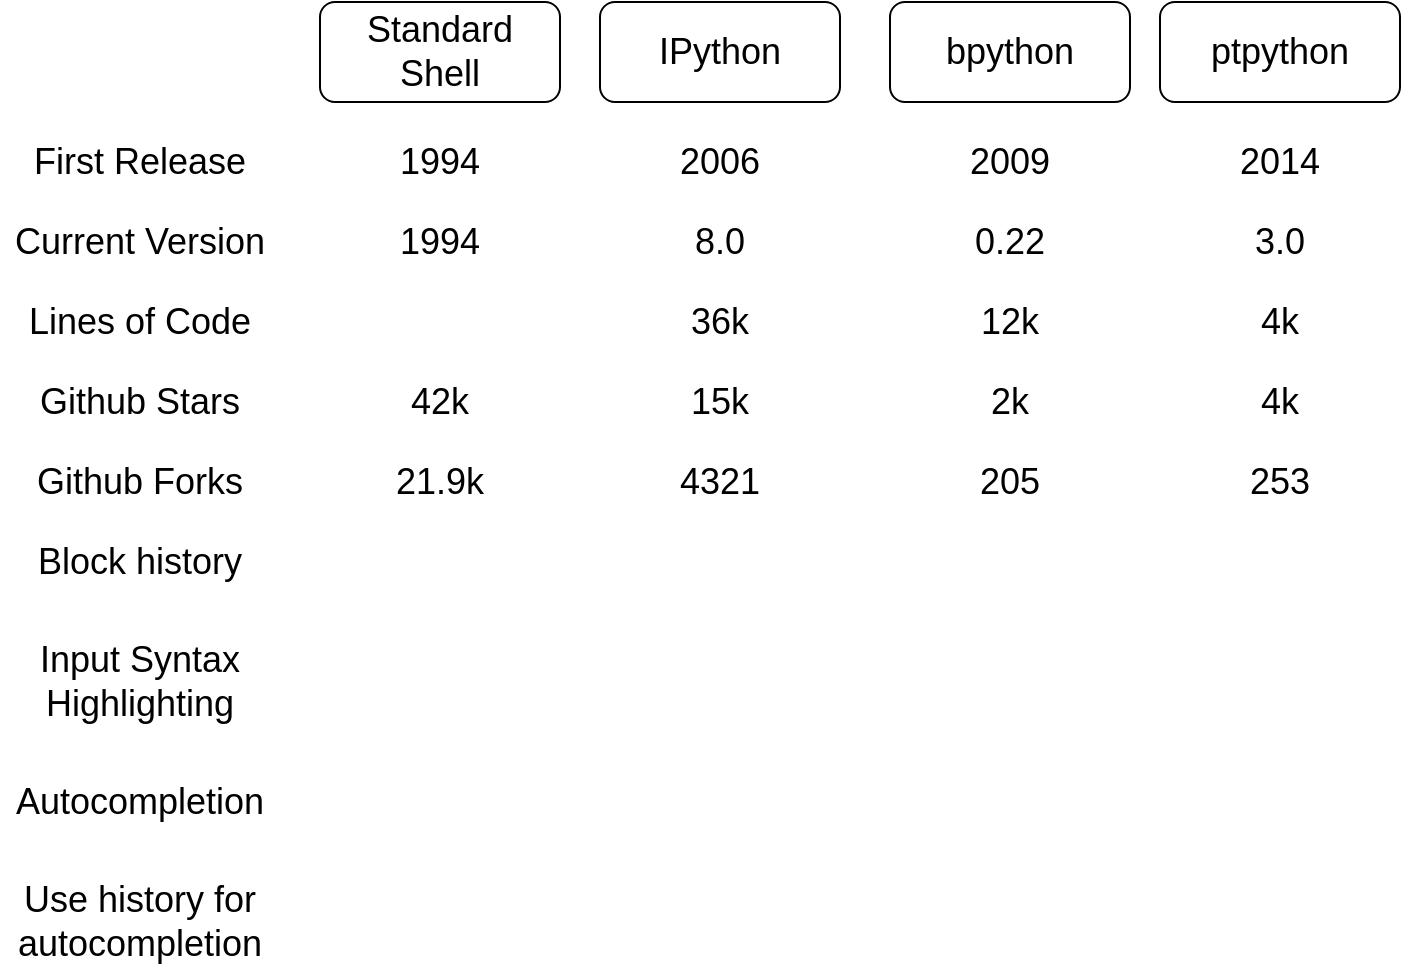 <mxfile version="16.6.1" type="device"><diagram id="uaQVuqtzMp2UNu8fRlG6" name="Page-1"><mxGraphModel dx="1109" dy="662" grid="1" gridSize="10" guides="1" tooltips="1" connect="1" arrows="1" fold="1" page="1" pageScale="1" pageWidth="827" pageHeight="1169" math="0" shadow="0"><root><mxCell id="0"/><mxCell id="1" parent="0"/><mxCell id="0cn6hSBv4ohAIq8yedQ_-1" value="&lt;font style=&quot;font-size: 18px&quot;&gt;Standard&lt;br&gt;Shell&lt;/font&gt;" style="rounded=1;whiteSpace=wrap;html=1;" parent="1" vertex="1"><mxGeometry x="260" y="60" width="120" height="50" as="geometry"/></mxCell><mxCell id="0cn6hSBv4ohAIq8yedQ_-2" value="&lt;span style=&quot;font-size: 18px&quot;&gt;IPython&lt;/span&gt;" style="rounded=1;whiteSpace=wrap;html=1;" parent="1" vertex="1"><mxGeometry x="400" y="60" width="120" height="50" as="geometry"/></mxCell><mxCell id="0cn6hSBv4ohAIq8yedQ_-3" value="&lt;span style=&quot;font-size: 18px&quot;&gt;bpython&lt;/span&gt;" style="rounded=1;whiteSpace=wrap;html=1;" parent="1" vertex="1"><mxGeometry x="545" y="60" width="120" height="50" as="geometry"/></mxCell><mxCell id="0cn6hSBv4ohAIq8yedQ_-4" value="&lt;span style=&quot;font-size: 18px&quot;&gt;ptpython&lt;/span&gt;" style="rounded=1;whiteSpace=wrap;html=1;" parent="1" vertex="1"><mxGeometry x="680" y="60" width="120" height="50" as="geometry"/></mxCell><mxCell id="0cn6hSBv4ohAIq8yedQ_-5" value="Block history" style="text;html=1;strokeColor=none;fillColor=none;align=center;verticalAlign=middle;whiteSpace=wrap;rounded=0;fontSize=18;" parent="1" vertex="1"><mxGeometry x="100" y="320" width="140" height="40" as="geometry"/></mxCell><mxCell id="0cn6hSBv4ohAIq8yedQ_-6" value="" style="shape=image;html=1;verticalAlign=top;verticalLabelPosition=bottom;labelBackgroundColor=#ffffff;imageAspect=0;aspect=fixed;image=https://cdn4.iconfinder.com/data/icons/icocentre-free-icons/114/f-cross_256-128.png;fontSize=18;" parent="1" vertex="1"><mxGeometry x="300" y="320" width="40" height="40" as="geometry"/></mxCell><mxCell id="0cn6hSBv4ohAIq8yedQ_-7" value="" style="shape=image;html=1;verticalAlign=top;verticalLabelPosition=bottom;labelBackgroundColor=#ffffff;imageAspect=0;aspect=fixed;image=https://cdn2.iconfinder.com/data/icons/onebit/PNG/onebit_45.png;fontSize=18;" parent="1" vertex="1"><mxGeometry x="440" y="440" width="40" height="40" as="geometry"/></mxCell><mxCell id="0cn6hSBv4ohAIq8yedQ_-8" value="" style="shape=image;html=1;verticalAlign=top;verticalLabelPosition=bottom;labelBackgroundColor=#ffffff;imageAspect=0;aspect=fixed;image=https://cdn2.iconfinder.com/data/icons/crystalproject/128x128/apps/keditbookmarks.png;fontSize=18;" parent="1" vertex="1"><mxGeometry x="585" y="440" width="40" height="40" as="geometry"/></mxCell><mxCell id="0cn6hSBv4ohAIq8yedQ_-9" value="" style="shape=image;html=1;verticalAlign=top;verticalLabelPosition=bottom;labelBackgroundColor=#ffffff;imageAspect=0;aspect=fixed;image=https://cdn2.iconfinder.com/data/icons/crystalproject/128x128/apps/keditbookmarks.png;fontSize=18;" parent="1" vertex="1"><mxGeometry x="720" y="440" width="40" height="40" as="geometry"/></mxCell><mxCell id="0cn6hSBv4ohAIq8yedQ_-10" value="Autocompletion" style="text;html=1;strokeColor=none;fillColor=none;align=center;verticalAlign=middle;whiteSpace=wrap;rounded=0;fontSize=18;" parent="1" vertex="1"><mxGeometry x="100" y="440" width="140" height="40" as="geometry"/></mxCell><mxCell id="0cn6hSBv4ohAIq8yedQ_-12" value="" style="shape=image;html=1;verticalAlign=top;verticalLabelPosition=bottom;labelBackgroundColor=#ffffff;imageAspect=0;aspect=fixed;image=https://cdn2.iconfinder.com/data/icons/crystalproject/32x32/actions/agt_action_success.png;fontSize=18;" parent="1" vertex="1"><mxGeometry x="440" y="320" width="40" height="40" as="geometry"/></mxCell><mxCell id="0cn6hSBv4ohAIq8yedQ_-14" value="" style="shape=image;html=1;verticalAlign=top;verticalLabelPosition=bottom;labelBackgroundColor=#ffffff;imageAspect=0;aspect=fixed;image=https://cdn2.iconfinder.com/data/icons/crystalproject/32x32/actions/agt_action_success.png;fontSize=18;" parent="1" vertex="1"><mxGeometry x="720" y="320" width="40" height="40" as="geometry"/></mxCell><mxCell id="0cn6hSBv4ohAIq8yedQ_-15" value="" style="shape=image;html=1;verticalAlign=top;verticalLabelPosition=bottom;labelBackgroundColor=#ffffff;imageAspect=0;aspect=fixed;image=https://cdn4.iconfinder.com/data/icons/icocentre-free-icons/114/f-cross_256-128.png;fontSize=18;" parent="1" vertex="1"><mxGeometry x="300" y="440" width="40" height="40" as="geometry"/></mxCell><mxCell id="0cn6hSBv4ohAIq8yedQ_-16" value="Input Syntax Highlighting" style="text;html=1;strokeColor=none;fillColor=none;align=center;verticalAlign=middle;whiteSpace=wrap;rounded=0;fontSize=18;" parent="1" vertex="1"><mxGeometry x="100" y="380" width="140" height="40" as="geometry"/></mxCell><mxCell id="0cn6hSBv4ohAIq8yedQ_-17" value="" style="shape=image;html=1;verticalAlign=top;verticalLabelPosition=bottom;labelBackgroundColor=#ffffff;imageAspect=0;aspect=fixed;image=https://cdn4.iconfinder.com/data/icons/icocentre-free-icons/114/f-cross_256-128.png;fontSize=18;" parent="1" vertex="1"><mxGeometry x="300" y="380" width="40" height="40" as="geometry"/></mxCell><mxCell id="0cn6hSBv4ohAIq8yedQ_-18" value="" style="shape=image;html=1;verticalAlign=top;verticalLabelPosition=bottom;labelBackgroundColor=#ffffff;imageAspect=0;aspect=fixed;image=https://cdn2.iconfinder.com/data/icons/crystalproject/32x32/actions/agt_action_success.png;fontSize=18;" parent="1" vertex="1"><mxGeometry x="440" y="380" width="40" height="40" as="geometry"/></mxCell><mxCell id="0cn6hSBv4ohAIq8yedQ_-19" value="" style="shape=image;html=1;verticalAlign=top;verticalLabelPosition=bottom;labelBackgroundColor=#ffffff;imageAspect=0;aspect=fixed;image=https://cdn2.iconfinder.com/data/icons/crystalproject/32x32/actions/agt_action_success.png;fontSize=18;" parent="1" vertex="1"><mxGeometry x="585" y="380" width="40" height="40" as="geometry"/></mxCell><mxCell id="0cn6hSBv4ohAIq8yedQ_-20" value="" style="shape=image;html=1;verticalAlign=top;verticalLabelPosition=bottom;labelBackgroundColor=#ffffff;imageAspect=0;aspect=fixed;image=https://cdn2.iconfinder.com/data/icons/crystalproject/32x32/actions/agt_action_success.png;fontSize=18;" parent="1" vertex="1"><mxGeometry x="720" y="380" width="40" height="40" as="geometry"/></mxCell><mxCell id="0cn6hSBv4ohAIq8yedQ_-21" value="" style="shape=image;html=1;verticalAlign=top;verticalLabelPosition=bottom;labelBackgroundColor=#ffffff;imageAspect=0;aspect=fixed;image=https://cdn4.iconfinder.com/data/icons/icocentre-free-icons/114/f-cross_256-128.png;fontSize=18;" parent="1" vertex="1"><mxGeometry x="585" y="320" width="40" height="40" as="geometry"/></mxCell><mxCell id="0cn6hSBv4ohAIq8yedQ_-22" value="Github Stars" style="text;html=1;strokeColor=none;fillColor=none;align=center;verticalAlign=middle;whiteSpace=wrap;rounded=0;fontSize=18;" parent="1" vertex="1"><mxGeometry x="100" y="240" width="140" height="40" as="geometry"/></mxCell><mxCell id="0cn6hSBv4ohAIq8yedQ_-23" value="2k" style="text;html=1;strokeColor=none;fillColor=none;align=center;verticalAlign=middle;whiteSpace=wrap;rounded=0;fontSize=18;" parent="1" vertex="1"><mxGeometry x="580" y="240" width="50" height="40" as="geometry"/></mxCell><mxCell id="0cn6hSBv4ohAIq8yedQ_-24" value="4k" style="text;html=1;strokeColor=none;fillColor=none;align=center;verticalAlign=middle;whiteSpace=wrap;rounded=0;fontSize=18;" parent="1" vertex="1"><mxGeometry x="720" y="240" width="40" height="40" as="geometry"/></mxCell><mxCell id="0cn6hSBv4ohAIq8yedQ_-25" value="Github Forks" style="text;html=1;strokeColor=none;fillColor=none;align=center;verticalAlign=middle;whiteSpace=wrap;rounded=0;fontSize=18;" parent="1" vertex="1"><mxGeometry x="100" y="280" width="140" height="40" as="geometry"/></mxCell><mxCell id="0cn6hSBv4ohAIq8yedQ_-26" value="253" style="text;html=1;strokeColor=none;fillColor=none;align=center;verticalAlign=middle;whiteSpace=wrap;rounded=0;fontSize=18;" parent="1" vertex="1"><mxGeometry x="720" y="280" width="40" height="40" as="geometry"/></mxCell><mxCell id="0cn6hSBv4ohAIq8yedQ_-27" value="205" style="text;html=1;strokeColor=none;fillColor=none;align=center;verticalAlign=middle;whiteSpace=wrap;rounded=0;fontSize=18;" parent="1" vertex="1"><mxGeometry x="580" y="280" width="50" height="40" as="geometry"/></mxCell><mxCell id="0cn6hSBv4ohAIq8yedQ_-28" value="15k" style="text;html=1;strokeColor=none;fillColor=none;align=center;verticalAlign=middle;whiteSpace=wrap;rounded=0;fontSize=18;" parent="1" vertex="1"><mxGeometry x="435" y="240" width="50" height="40" as="geometry"/></mxCell><mxCell id="0cn6hSBv4ohAIq8yedQ_-29" value="4321" style="text;html=1;strokeColor=none;fillColor=none;align=center;verticalAlign=middle;whiteSpace=wrap;rounded=0;fontSize=18;" parent="1" vertex="1"><mxGeometry x="435" y="280" width="50" height="40" as="geometry"/></mxCell><mxCell id="0cn6hSBv4ohAIq8yedQ_-32" value="First Release" style="text;html=1;strokeColor=none;fillColor=none;align=center;verticalAlign=middle;whiteSpace=wrap;rounded=0;fontSize=18;" parent="1" vertex="1"><mxGeometry x="100" y="120" width="140" height="40" as="geometry"/></mxCell><mxCell id="0cn6hSBv4ohAIq8yedQ_-33" value="1994" style="text;html=1;strokeColor=none;fillColor=none;align=center;verticalAlign=middle;whiteSpace=wrap;rounded=0;fontSize=18;" parent="1" vertex="1"><mxGeometry x="295" y="120" width="50" height="40" as="geometry"/></mxCell><mxCell id="0cn6hSBv4ohAIq8yedQ_-34" value="2006" style="text;html=1;strokeColor=none;fillColor=none;align=center;verticalAlign=middle;whiteSpace=wrap;rounded=0;fontSize=18;" parent="1" vertex="1"><mxGeometry x="435" y="120" width="50" height="40" as="geometry"/></mxCell><mxCell id="0cn6hSBv4ohAIq8yedQ_-35" value="2009" style="text;html=1;strokeColor=none;fillColor=none;align=center;verticalAlign=middle;whiteSpace=wrap;rounded=0;fontSize=18;" parent="1" vertex="1"><mxGeometry x="580" y="120" width="50" height="40" as="geometry"/></mxCell><mxCell id="0cn6hSBv4ohAIq8yedQ_-36" value="2014" style="text;html=1;strokeColor=none;fillColor=none;align=center;verticalAlign=middle;whiteSpace=wrap;rounded=0;fontSize=18;" parent="1" vertex="1"><mxGeometry x="720" y="120" width="40" height="40" as="geometry"/></mxCell><mxCell id="0cn6hSBv4ohAIq8yedQ_-38" value="Current Version" style="text;html=1;strokeColor=none;fillColor=none;align=center;verticalAlign=middle;whiteSpace=wrap;rounded=0;fontSize=18;" parent="1" vertex="1"><mxGeometry x="100" y="160" width="140" height="40" as="geometry"/></mxCell><mxCell id="0cn6hSBv4ohAIq8yedQ_-39" value="1994" style="text;html=1;strokeColor=none;fillColor=none;align=center;verticalAlign=middle;whiteSpace=wrap;rounded=0;fontSize=18;" parent="1" vertex="1"><mxGeometry x="295" y="160" width="50" height="40" as="geometry"/></mxCell><mxCell id="0cn6hSBv4ohAIq8yedQ_-40" value="8.0" style="text;html=1;strokeColor=none;fillColor=none;align=center;verticalAlign=middle;whiteSpace=wrap;rounded=0;fontSize=18;" parent="1" vertex="1"><mxGeometry x="435" y="160" width="50" height="40" as="geometry"/></mxCell><mxCell id="0cn6hSBv4ohAIq8yedQ_-41" value="0.22" style="text;html=1;strokeColor=none;fillColor=none;align=center;verticalAlign=middle;whiteSpace=wrap;rounded=0;fontSize=18;" parent="1" vertex="1"><mxGeometry x="580" y="160" width="50" height="40" as="geometry"/></mxCell><mxCell id="0cn6hSBv4ohAIq8yedQ_-42" value="3.0" style="text;html=1;strokeColor=none;fillColor=none;align=center;verticalAlign=middle;whiteSpace=wrap;rounded=0;fontSize=18;" parent="1" vertex="1"><mxGeometry x="720" y="160" width="40" height="40" as="geometry"/></mxCell><mxCell id="0cn6hSBv4ohAIq8yedQ_-43" value="42k" style="text;html=1;strokeColor=none;fillColor=none;align=center;verticalAlign=middle;whiteSpace=wrap;rounded=0;fontSize=18;" parent="1" vertex="1"><mxGeometry x="295" y="240" width="50" height="40" as="geometry"/></mxCell><mxCell id="0cn6hSBv4ohAIq8yedQ_-44" value="21.9k" style="text;html=1;strokeColor=none;fillColor=none;align=center;verticalAlign=middle;whiteSpace=wrap;rounded=0;fontSize=18;" parent="1" vertex="1"><mxGeometry x="295" y="280" width="50" height="40" as="geometry"/></mxCell><mxCell id="0cn6hSBv4ohAIq8yedQ_-45" value="Lines of Code" style="text;html=1;strokeColor=none;fillColor=none;align=center;verticalAlign=middle;whiteSpace=wrap;rounded=0;fontSize=18;" parent="1" vertex="1"><mxGeometry x="100" y="200" width="140" height="40" as="geometry"/></mxCell><mxCell id="0cn6hSBv4ohAIq8yedQ_-46" value="4k" style="text;html=1;strokeColor=none;fillColor=none;align=center;verticalAlign=middle;whiteSpace=wrap;rounded=0;fontSize=18;" parent="1" vertex="1"><mxGeometry x="720" y="200" width="40" height="40" as="geometry"/></mxCell><mxCell id="0cn6hSBv4ohAIq8yedQ_-47" value="36k" style="text;html=1;strokeColor=none;fillColor=none;align=center;verticalAlign=middle;whiteSpace=wrap;rounded=0;fontSize=18;" parent="1" vertex="1"><mxGeometry x="440" y="200" width="40" height="40" as="geometry"/></mxCell><mxCell id="0cn6hSBv4ohAIq8yedQ_-48" value="12k" style="text;html=1;strokeColor=none;fillColor=none;align=center;verticalAlign=middle;whiteSpace=wrap;rounded=0;fontSize=18;" parent="1" vertex="1"><mxGeometry x="585" y="200" width="40" height="40" as="geometry"/></mxCell><mxCell id="7f8id62kOLPoZ81FmPBM-1" value="Use history for autocompletion" style="text;html=1;strokeColor=none;fillColor=none;align=center;verticalAlign=middle;whiteSpace=wrap;rounded=0;fontSize=18;" vertex="1" parent="1"><mxGeometry x="100" y="500" width="140" height="40" as="geometry"/></mxCell><mxCell id="7f8id62kOLPoZ81FmPBM-2" value="" style="shape=image;html=1;verticalAlign=top;verticalLabelPosition=bottom;labelBackgroundColor=#ffffff;imageAspect=0;aspect=fixed;image=https://cdn4.iconfinder.com/data/icons/icocentre-free-icons/114/f-cross_256-128.png;fontSize=18;" vertex="1" parent="1"><mxGeometry x="300" y="500" width="40" height="40" as="geometry"/></mxCell><mxCell id="7f8id62kOLPoZ81FmPBM-3" value="" style="shape=image;html=1;verticalAlign=top;verticalLabelPosition=bottom;labelBackgroundColor=#ffffff;imageAspect=0;aspect=fixed;image=https://cdn4.iconfinder.com/data/icons/icocentre-free-icons/114/f-cross_256-128.png;fontSize=18;" vertex="1" parent="1"><mxGeometry x="440" y="500" width="40" height="40" as="geometry"/></mxCell><mxCell id="7f8id62kOLPoZ81FmPBM-4" value="" style="shape=image;html=1;verticalAlign=top;verticalLabelPosition=bottom;labelBackgroundColor=#ffffff;imageAspect=0;aspect=fixed;image=https://cdn2.iconfinder.com/data/icons/crystalproject/32x32/actions/agt_action_success.png;fontSize=18;" vertex="1" parent="1"><mxGeometry x="590" y="500" width="40" height="40" as="geometry"/></mxCell><mxCell id="7f8id62kOLPoZ81FmPBM-5" value="" style="shape=image;html=1;verticalAlign=top;verticalLabelPosition=bottom;labelBackgroundColor=#ffffff;imageAspect=0;aspect=fixed;image=https://cdn4.iconfinder.com/data/icons/icocentre-free-icons/114/f-cross_256-128.png;fontSize=18;" vertex="1" parent="1"><mxGeometry x="720" y="500" width="40" height="40" as="geometry"/></mxCell></root></mxGraphModel></diagram></mxfile>
